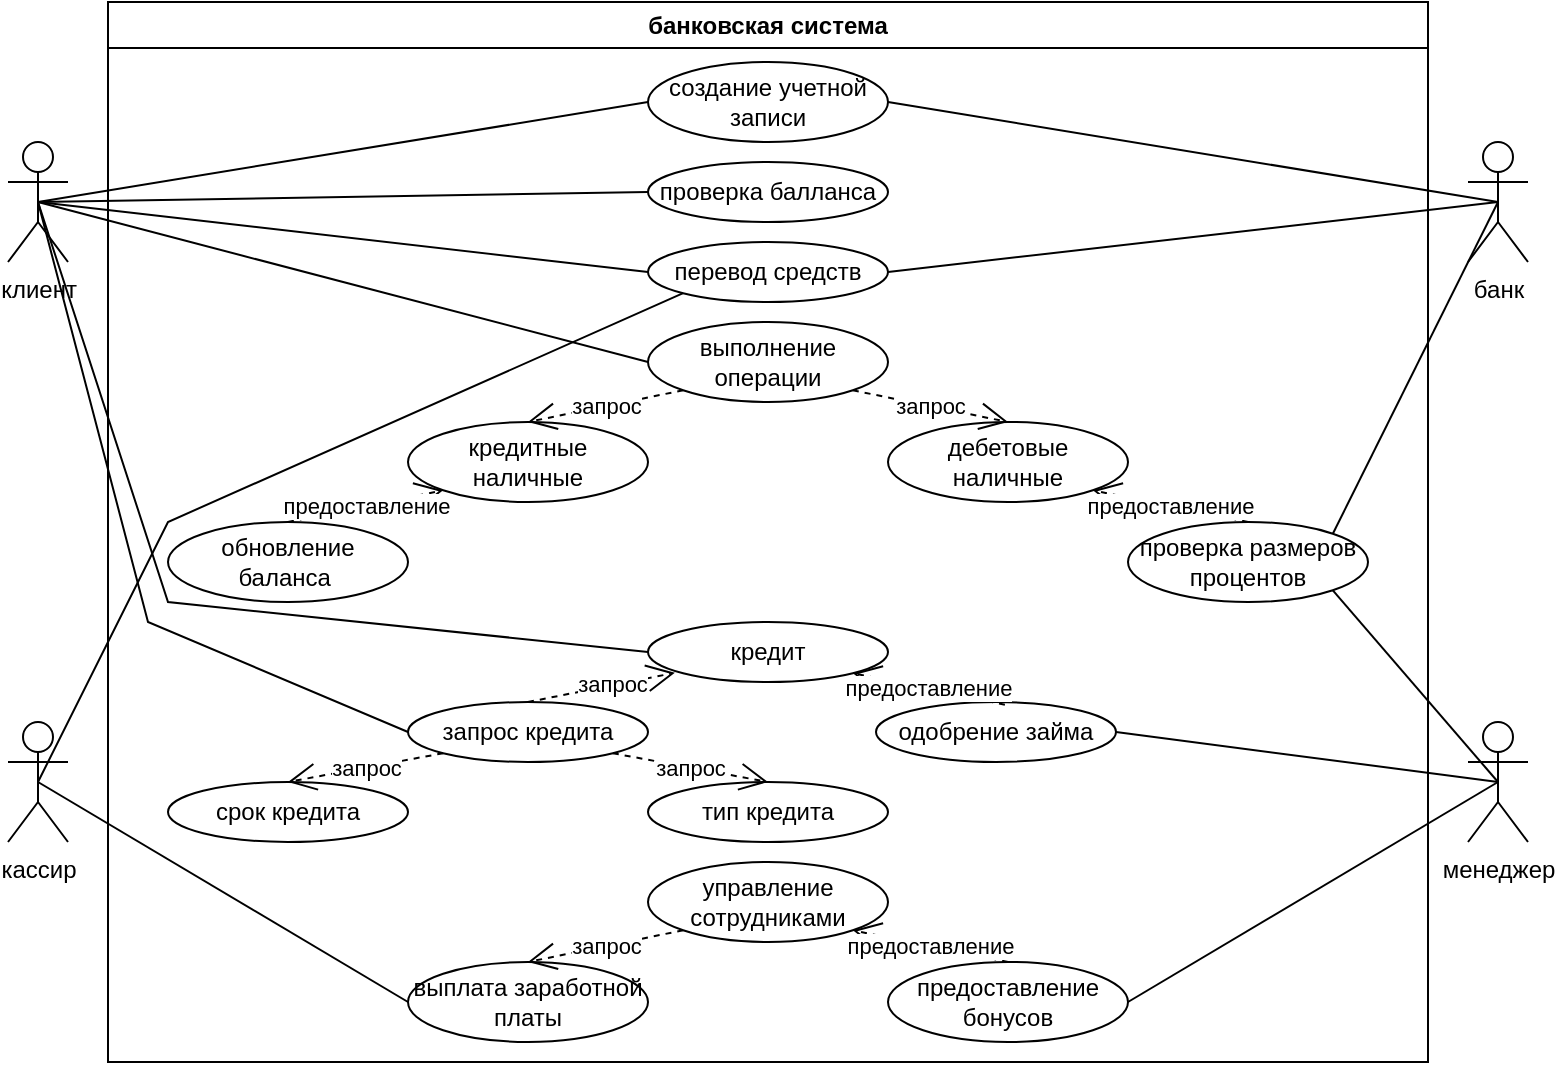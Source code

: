 <mxfile version="22.1.1" type="device">
  <diagram name="Страница — 1" id="n8tWTawNqiRM7endBezZ">
    <mxGraphModel dx="1242" dy="575" grid="1" gridSize="10" guides="1" tooltips="1" connect="1" arrows="1" fold="1" page="1" pageScale="1" pageWidth="827" pageHeight="1169" math="0" shadow="0">
      <root>
        <mxCell id="0" />
        <mxCell id="1" parent="0" />
        <mxCell id="VvfuFxxKgRvNf8s8c5tq-1" value="клиент" style="shape=umlActor;verticalLabelPosition=bottom;verticalAlign=top;html=1;" vertex="1" parent="1">
          <mxGeometry x="40" y="80" width="30" height="60" as="geometry" />
        </mxCell>
        <mxCell id="VvfuFxxKgRvNf8s8c5tq-2" value="банк" style="shape=umlActor;verticalLabelPosition=bottom;verticalAlign=top;html=1;" vertex="1" parent="1">
          <mxGeometry x="770" y="80" width="30" height="60" as="geometry" />
        </mxCell>
        <mxCell id="VvfuFxxKgRvNf8s8c5tq-3" value="кассир" style="shape=umlActor;verticalLabelPosition=bottom;verticalAlign=top;html=1;" vertex="1" parent="1">
          <mxGeometry x="40" y="370" width="30" height="60" as="geometry" />
        </mxCell>
        <mxCell id="VvfuFxxKgRvNf8s8c5tq-4" value="менеджер" style="shape=umlActor;verticalLabelPosition=bottom;verticalAlign=top;html=1;" vertex="1" parent="1">
          <mxGeometry x="770" y="370" width="30" height="60" as="geometry" />
        </mxCell>
        <mxCell id="VvfuFxxKgRvNf8s8c5tq-5" value="банковская система" style="swimlane;whiteSpace=wrap;html=1;" vertex="1" parent="1">
          <mxGeometry x="90" y="10" width="660" height="530" as="geometry" />
        </mxCell>
        <mxCell id="VvfuFxxKgRvNf8s8c5tq-9" value="создание учетной записи" style="ellipse;whiteSpace=wrap;html=1;" vertex="1" parent="VvfuFxxKgRvNf8s8c5tq-5">
          <mxGeometry x="270" y="30" width="120" height="40" as="geometry" />
        </mxCell>
        <mxCell id="VvfuFxxKgRvNf8s8c5tq-12" value="проверка балланса" style="ellipse;whiteSpace=wrap;html=1;" vertex="1" parent="VvfuFxxKgRvNf8s8c5tq-5">
          <mxGeometry x="270" y="80" width="120" height="30" as="geometry" />
        </mxCell>
        <mxCell id="VvfuFxxKgRvNf8s8c5tq-14" value="перевод средств" style="ellipse;whiteSpace=wrap;html=1;" vertex="1" parent="VvfuFxxKgRvNf8s8c5tq-5">
          <mxGeometry x="270" y="120" width="120" height="30" as="geometry" />
        </mxCell>
        <mxCell id="VvfuFxxKgRvNf8s8c5tq-18" value="выполнение операции" style="ellipse;whiteSpace=wrap;html=1;" vertex="1" parent="VvfuFxxKgRvNf8s8c5tq-5">
          <mxGeometry x="270" y="160" width="120" height="40" as="geometry" />
        </mxCell>
        <mxCell id="VvfuFxxKgRvNf8s8c5tq-20" value="кредитные&lt;br&gt;наличные" style="ellipse;whiteSpace=wrap;html=1;" vertex="1" parent="VvfuFxxKgRvNf8s8c5tq-5">
          <mxGeometry x="150" y="210" width="120" height="40" as="geometry" />
        </mxCell>
        <mxCell id="VvfuFxxKgRvNf8s8c5tq-21" value="дебетовые наличные" style="ellipse;whiteSpace=wrap;html=1;" vertex="1" parent="VvfuFxxKgRvNf8s8c5tq-5">
          <mxGeometry x="390" y="210" width="120" height="40" as="geometry" />
        </mxCell>
        <mxCell id="VvfuFxxKgRvNf8s8c5tq-22" value="запрос" style="endArrow=open;endSize=12;dashed=1;html=1;rounded=0;exitX=0;exitY=1;exitDx=0;exitDy=0;entryX=0.5;entryY=0;entryDx=0;entryDy=0;" edge="1" parent="VvfuFxxKgRvNf8s8c5tq-5" source="VvfuFxxKgRvNf8s8c5tq-18" target="VvfuFxxKgRvNf8s8c5tq-20">
          <mxGeometry width="160" relative="1" as="geometry">
            <mxPoint x="240" y="220" as="sourcePoint" />
            <mxPoint x="400" y="220" as="targetPoint" />
          </mxGeometry>
        </mxCell>
        <mxCell id="VvfuFxxKgRvNf8s8c5tq-23" value="запрос" style="endArrow=open;endSize=12;dashed=1;html=1;rounded=0;exitX=1;exitY=1;exitDx=0;exitDy=0;entryX=0.5;entryY=0;entryDx=0;entryDy=0;" edge="1" parent="VvfuFxxKgRvNf8s8c5tq-5" source="VvfuFxxKgRvNf8s8c5tq-18" target="VvfuFxxKgRvNf8s8c5tq-21">
          <mxGeometry width="160" relative="1" as="geometry">
            <mxPoint x="240" y="220" as="sourcePoint" />
            <mxPoint x="400" y="220" as="targetPoint" />
          </mxGeometry>
        </mxCell>
        <mxCell id="VvfuFxxKgRvNf8s8c5tq-24" value="проверка размеров процентов" style="ellipse;whiteSpace=wrap;html=1;" vertex="1" parent="VvfuFxxKgRvNf8s8c5tq-5">
          <mxGeometry x="510" y="260" width="120" height="40" as="geometry" />
        </mxCell>
        <mxCell id="VvfuFxxKgRvNf8s8c5tq-25" value="предоставление" style="endArrow=open;endSize=12;dashed=1;html=1;rounded=0;entryX=1;entryY=1;entryDx=0;entryDy=0;exitX=0.5;exitY=0;exitDx=0;exitDy=0;" edge="1" parent="VvfuFxxKgRvNf8s8c5tq-5" source="VvfuFxxKgRvNf8s8c5tq-24" target="VvfuFxxKgRvNf8s8c5tq-21">
          <mxGeometry width="160" relative="1" as="geometry">
            <mxPoint x="380" y="310" as="sourcePoint" />
            <mxPoint x="540" y="310" as="targetPoint" />
          </mxGeometry>
        </mxCell>
        <mxCell id="VvfuFxxKgRvNf8s8c5tq-26" value="обновление баланса&amp;nbsp;" style="ellipse;whiteSpace=wrap;html=1;" vertex="1" parent="VvfuFxxKgRvNf8s8c5tq-5">
          <mxGeometry x="30" y="260" width="120" height="40" as="geometry" />
        </mxCell>
        <mxCell id="VvfuFxxKgRvNf8s8c5tq-28" value="предоставление" style="endArrow=open;endSize=12;dashed=1;html=1;rounded=0;exitX=0.5;exitY=0;exitDx=0;exitDy=0;entryX=0;entryY=1;entryDx=0;entryDy=0;" edge="1" parent="VvfuFxxKgRvNf8s8c5tq-5" source="VvfuFxxKgRvNf8s8c5tq-26" target="VvfuFxxKgRvNf8s8c5tq-20">
          <mxGeometry width="160" relative="1" as="geometry">
            <mxPoint x="240" y="220" as="sourcePoint" />
            <mxPoint x="400" y="220" as="targetPoint" />
          </mxGeometry>
        </mxCell>
        <mxCell id="VvfuFxxKgRvNf8s8c5tq-32" value="кредит" style="ellipse;whiteSpace=wrap;html=1;" vertex="1" parent="VvfuFxxKgRvNf8s8c5tq-5">
          <mxGeometry x="270" y="310" width="120" height="30" as="geometry" />
        </mxCell>
        <mxCell id="VvfuFxxKgRvNf8s8c5tq-34" value="запрос кредита" style="ellipse;whiteSpace=wrap;html=1;" vertex="1" parent="VvfuFxxKgRvNf8s8c5tq-5">
          <mxGeometry x="150" y="350" width="120" height="30" as="geometry" />
        </mxCell>
        <mxCell id="VvfuFxxKgRvNf8s8c5tq-35" value="одобрение займа" style="ellipse;whiteSpace=wrap;html=1;" vertex="1" parent="VvfuFxxKgRvNf8s8c5tq-5">
          <mxGeometry x="384" y="350" width="120" height="30" as="geometry" />
        </mxCell>
        <mxCell id="VvfuFxxKgRvNf8s8c5tq-38" value="предоставление" style="endArrow=open;endSize=12;dashed=1;html=1;rounded=0;exitX=0.537;exitY=0.047;exitDx=0;exitDy=0;exitPerimeter=0;entryX=1;entryY=1;entryDx=0;entryDy=0;" edge="1" parent="VvfuFxxKgRvNf8s8c5tq-5" source="VvfuFxxKgRvNf8s8c5tq-35" target="VvfuFxxKgRvNf8s8c5tq-32">
          <mxGeometry width="160" relative="1" as="geometry">
            <mxPoint x="250" y="340" as="sourcePoint" />
            <mxPoint x="410" y="340" as="targetPoint" />
          </mxGeometry>
        </mxCell>
        <mxCell id="VvfuFxxKgRvNf8s8c5tq-40" value="" style="endArrow=open;endSize=12;dashed=1;html=1;rounded=0;exitX=0.5;exitY=0;exitDx=0;exitDy=0;entryX=0.112;entryY=0.847;entryDx=0;entryDy=0;entryPerimeter=0;" edge="1" parent="VvfuFxxKgRvNf8s8c5tq-5" source="VvfuFxxKgRvNf8s8c5tq-34" target="VvfuFxxKgRvNf8s8c5tq-32">
          <mxGeometry width="160" relative="1" as="geometry">
            <mxPoint x="310" y="440" as="sourcePoint" />
            <mxPoint x="340" y="390" as="targetPoint" />
          </mxGeometry>
        </mxCell>
        <mxCell id="VvfuFxxKgRvNf8s8c5tq-42" value="запрос" style="edgeLabel;html=1;align=center;verticalAlign=middle;resizable=0;points=[];" vertex="1" connectable="0" parent="VvfuFxxKgRvNf8s8c5tq-40">
          <mxGeometry x="0.145" y="1" relative="1" as="geometry">
            <mxPoint as="offset" />
          </mxGeometry>
        </mxCell>
        <mxCell id="VvfuFxxKgRvNf8s8c5tq-43" value="срок кредита" style="ellipse;whiteSpace=wrap;html=1;" vertex="1" parent="VvfuFxxKgRvNf8s8c5tq-5">
          <mxGeometry x="30" y="390" width="120" height="30" as="geometry" />
        </mxCell>
        <mxCell id="VvfuFxxKgRvNf8s8c5tq-44" value="тип кредита" style="ellipse;whiteSpace=wrap;html=1;" vertex="1" parent="VvfuFxxKgRvNf8s8c5tq-5">
          <mxGeometry x="270" y="390" width="120" height="30" as="geometry" />
        </mxCell>
        <mxCell id="VvfuFxxKgRvNf8s8c5tq-45" value="запрос" style="endArrow=open;endSize=12;dashed=1;html=1;rounded=0;exitX=0;exitY=1;exitDx=0;exitDy=0;entryX=0.5;entryY=0;entryDx=0;entryDy=0;" edge="1" parent="VvfuFxxKgRvNf8s8c5tq-5" source="VvfuFxxKgRvNf8s8c5tq-34" target="VvfuFxxKgRvNf8s8c5tq-43">
          <mxGeometry width="160" relative="1" as="geometry">
            <mxPoint x="270" y="430" as="sourcePoint" />
            <mxPoint x="430" y="430" as="targetPoint" />
          </mxGeometry>
        </mxCell>
        <mxCell id="VvfuFxxKgRvNf8s8c5tq-47" value="запрос" style="endArrow=open;endSize=12;dashed=1;html=1;rounded=0;exitX=1;exitY=1;exitDx=0;exitDy=0;entryX=0.5;entryY=0;entryDx=0;entryDy=0;" edge="1" parent="VvfuFxxKgRvNf8s8c5tq-5" source="VvfuFxxKgRvNf8s8c5tq-34" target="VvfuFxxKgRvNf8s8c5tq-44">
          <mxGeometry width="160" relative="1" as="geometry">
            <mxPoint x="270" y="430" as="sourcePoint" />
            <mxPoint x="430" y="430" as="targetPoint" />
          </mxGeometry>
        </mxCell>
        <mxCell id="VvfuFxxKgRvNf8s8c5tq-48" value="управление сотрудниками" style="ellipse;whiteSpace=wrap;html=1;" vertex="1" parent="VvfuFxxKgRvNf8s8c5tq-5">
          <mxGeometry x="270" y="430" width="120" height="40" as="geometry" />
        </mxCell>
        <mxCell id="VvfuFxxKgRvNf8s8c5tq-49" value="предоставление бонусов" style="ellipse;whiteSpace=wrap;html=1;" vertex="1" parent="VvfuFxxKgRvNf8s8c5tq-5">
          <mxGeometry x="390" y="480" width="120" height="40" as="geometry" />
        </mxCell>
        <mxCell id="VvfuFxxKgRvNf8s8c5tq-50" value="предоставление" style="endArrow=open;endSize=12;dashed=1;html=1;rounded=0;exitX=0.5;exitY=0;exitDx=0;exitDy=0;entryX=1;entryY=1;entryDx=0;entryDy=0;" edge="1" parent="VvfuFxxKgRvNf8s8c5tq-5" source="VvfuFxxKgRvNf8s8c5tq-49" target="VvfuFxxKgRvNf8s8c5tq-48">
          <mxGeometry width="160" relative="1" as="geometry">
            <mxPoint x="300" y="440" as="sourcePoint" />
            <mxPoint x="460" y="440" as="targetPoint" />
          </mxGeometry>
        </mxCell>
        <mxCell id="VvfuFxxKgRvNf8s8c5tq-51" value="выплата заработной платы" style="ellipse;whiteSpace=wrap;html=1;" vertex="1" parent="VvfuFxxKgRvNf8s8c5tq-5">
          <mxGeometry x="150" y="480" width="120" height="40" as="geometry" />
        </mxCell>
        <mxCell id="VvfuFxxKgRvNf8s8c5tq-52" value="запрос" style="endArrow=open;endSize=12;dashed=1;html=1;rounded=0;exitX=0;exitY=1;exitDx=0;exitDy=0;entryX=0.5;entryY=0;entryDx=0;entryDy=0;" edge="1" parent="VvfuFxxKgRvNf8s8c5tq-5" source="VvfuFxxKgRvNf8s8c5tq-48" target="VvfuFxxKgRvNf8s8c5tq-51">
          <mxGeometry width="160" relative="1" as="geometry">
            <mxPoint x="340" y="370" as="sourcePoint" />
            <mxPoint x="500" y="370" as="targetPoint" />
          </mxGeometry>
        </mxCell>
        <mxCell id="VvfuFxxKgRvNf8s8c5tq-10" value="" style="endArrow=none;html=1;rounded=0;exitX=0.5;exitY=0.5;exitDx=0;exitDy=0;exitPerimeter=0;entryX=0;entryY=0.5;entryDx=0;entryDy=0;" edge="1" parent="1" source="VvfuFxxKgRvNf8s8c5tq-1" target="VvfuFxxKgRvNf8s8c5tq-9">
          <mxGeometry width="50" height="50" relative="1" as="geometry">
            <mxPoint x="150" y="110" as="sourcePoint" />
            <mxPoint x="200" y="60" as="targetPoint" />
          </mxGeometry>
        </mxCell>
        <mxCell id="VvfuFxxKgRvNf8s8c5tq-11" value="" style="endArrow=none;html=1;rounded=0;entryX=0.5;entryY=0.5;entryDx=0;entryDy=0;entryPerimeter=0;exitX=1;exitY=0.5;exitDx=0;exitDy=0;" edge="1" parent="1" source="VvfuFxxKgRvNf8s8c5tq-9" target="VvfuFxxKgRvNf8s8c5tq-2">
          <mxGeometry width="50" height="50" relative="1" as="geometry">
            <mxPoint x="510" y="220" as="sourcePoint" />
            <mxPoint x="560" y="170" as="targetPoint" />
          </mxGeometry>
        </mxCell>
        <mxCell id="VvfuFxxKgRvNf8s8c5tq-13" value="" style="endArrow=none;html=1;rounded=0;exitX=0.5;exitY=0.5;exitDx=0;exitDy=0;exitPerimeter=0;entryX=0;entryY=0.5;entryDx=0;entryDy=0;" edge="1" parent="1" source="VvfuFxxKgRvNf8s8c5tq-1" target="VvfuFxxKgRvNf8s8c5tq-12">
          <mxGeometry width="50" height="50" relative="1" as="geometry">
            <mxPoint x="190" y="200" as="sourcePoint" />
            <mxPoint x="240" y="150" as="targetPoint" />
          </mxGeometry>
        </mxCell>
        <mxCell id="VvfuFxxKgRvNf8s8c5tq-15" value="" style="endArrow=none;html=1;rounded=0;exitX=0.5;exitY=0.5;exitDx=0;exitDy=0;exitPerimeter=0;entryX=0;entryY=1;entryDx=0;entryDy=0;" edge="1" parent="1" source="VvfuFxxKgRvNf8s8c5tq-3" target="VvfuFxxKgRvNf8s8c5tq-14">
          <mxGeometry width="50" height="50" relative="1" as="geometry">
            <mxPoint x="390" y="250" as="sourcePoint" />
            <mxPoint x="440" y="200" as="targetPoint" />
            <Array as="points">
              <mxPoint x="120" y="270" />
            </Array>
          </mxGeometry>
        </mxCell>
        <mxCell id="VvfuFxxKgRvNf8s8c5tq-16" value="" style="endArrow=none;html=1;rounded=0;exitX=0.5;exitY=0.5;exitDx=0;exitDy=0;exitPerimeter=0;entryX=0;entryY=0.5;entryDx=0;entryDy=0;" edge="1" parent="1" source="VvfuFxxKgRvNf8s8c5tq-1" target="VvfuFxxKgRvNf8s8c5tq-14">
          <mxGeometry width="50" height="50" relative="1" as="geometry">
            <mxPoint x="130" y="250" as="sourcePoint" />
            <mxPoint x="180" y="200" as="targetPoint" />
          </mxGeometry>
        </mxCell>
        <mxCell id="VvfuFxxKgRvNf8s8c5tq-17" value="" style="endArrow=none;html=1;rounded=0;entryX=0.5;entryY=0.5;entryDx=0;entryDy=0;entryPerimeter=0;exitX=1;exitY=0.5;exitDx=0;exitDy=0;" edge="1" parent="1" source="VvfuFxxKgRvNf8s8c5tq-14" target="VvfuFxxKgRvNf8s8c5tq-2">
          <mxGeometry width="50" height="50" relative="1" as="geometry">
            <mxPoint x="390" y="250" as="sourcePoint" />
            <mxPoint x="440" y="200" as="targetPoint" />
          </mxGeometry>
        </mxCell>
        <mxCell id="VvfuFxxKgRvNf8s8c5tq-19" value="" style="endArrow=none;html=1;rounded=0;exitX=0.5;exitY=0.5;exitDx=0;exitDy=0;exitPerimeter=0;entryX=0;entryY=0.5;entryDx=0;entryDy=0;" edge="1" parent="1" source="VvfuFxxKgRvNf8s8c5tq-1" target="VvfuFxxKgRvNf8s8c5tq-18">
          <mxGeometry width="50" height="50" relative="1" as="geometry">
            <mxPoint x="390" y="250" as="sourcePoint" />
            <mxPoint x="440" y="200" as="targetPoint" />
          </mxGeometry>
        </mxCell>
        <mxCell id="VvfuFxxKgRvNf8s8c5tq-29" value="" style="endArrow=none;html=1;rounded=0;entryX=0.5;entryY=0.5;entryDx=0;entryDy=0;entryPerimeter=0;exitX=1;exitY=0;exitDx=0;exitDy=0;" edge="1" parent="1" source="VvfuFxxKgRvNf8s8c5tq-24" target="VvfuFxxKgRvNf8s8c5tq-2">
          <mxGeometry width="50" height="50" relative="1" as="geometry">
            <mxPoint x="390" y="250" as="sourcePoint" />
            <mxPoint x="440" y="200" as="targetPoint" />
          </mxGeometry>
        </mxCell>
        <mxCell id="VvfuFxxKgRvNf8s8c5tq-30" value="" style="endArrow=none;html=1;rounded=0;exitX=0.5;exitY=0.5;exitDx=0;exitDy=0;exitPerimeter=0;entryX=1;entryY=1;entryDx=0;entryDy=0;" edge="1" parent="1" source="VvfuFxxKgRvNf8s8c5tq-4" target="VvfuFxxKgRvNf8s8c5tq-24">
          <mxGeometry width="50" height="50" relative="1" as="geometry">
            <mxPoint x="390" y="250" as="sourcePoint" />
            <mxPoint x="440" y="200" as="targetPoint" />
          </mxGeometry>
        </mxCell>
        <mxCell id="VvfuFxxKgRvNf8s8c5tq-33" value="" style="endArrow=none;html=1;rounded=0;entryX=0;entryY=0.5;entryDx=0;entryDy=0;exitX=0.5;exitY=0.5;exitDx=0;exitDy=0;exitPerimeter=0;" edge="1" parent="1" source="VvfuFxxKgRvNf8s8c5tq-1" target="VvfuFxxKgRvNf8s8c5tq-32">
          <mxGeometry width="50" height="50" relative="1" as="geometry">
            <mxPoint x="60" y="110" as="sourcePoint" />
            <mxPoint x="480" y="190" as="targetPoint" />
            <Array as="points">
              <mxPoint x="120" y="310" />
            </Array>
          </mxGeometry>
        </mxCell>
        <mxCell id="VvfuFxxKgRvNf8s8c5tq-36" value="" style="endArrow=none;html=1;rounded=0;entryX=0.5;entryY=0.5;entryDx=0;entryDy=0;entryPerimeter=0;exitX=1;exitY=0.5;exitDx=0;exitDy=0;" edge="1" parent="1" source="VvfuFxxKgRvNf8s8c5tq-35" target="VvfuFxxKgRvNf8s8c5tq-4">
          <mxGeometry width="50" height="50" relative="1" as="geometry">
            <mxPoint x="430" y="270" as="sourcePoint" />
            <mxPoint x="480" y="220" as="targetPoint" />
          </mxGeometry>
        </mxCell>
        <mxCell id="VvfuFxxKgRvNf8s8c5tq-37" value="" style="endArrow=none;html=1;rounded=0;entryX=0.5;entryY=0.5;entryDx=0;entryDy=0;entryPerimeter=0;exitX=0;exitY=0.5;exitDx=0;exitDy=0;" edge="1" parent="1" source="VvfuFxxKgRvNf8s8c5tq-34" target="VvfuFxxKgRvNf8s8c5tq-1">
          <mxGeometry width="50" height="50" relative="1" as="geometry">
            <mxPoint x="430" y="340" as="sourcePoint" />
            <mxPoint x="480" y="290" as="targetPoint" />
            <Array as="points">
              <mxPoint x="110" y="320" />
            </Array>
          </mxGeometry>
        </mxCell>
        <mxCell id="VvfuFxxKgRvNf8s8c5tq-53" value="" style="endArrow=none;html=1;rounded=0;exitX=0.5;exitY=0.5;exitDx=0;exitDy=0;exitPerimeter=0;entryX=0;entryY=0.5;entryDx=0;entryDy=0;" edge="1" parent="1" source="VvfuFxxKgRvNf8s8c5tq-3" target="VvfuFxxKgRvNf8s8c5tq-51">
          <mxGeometry width="50" height="50" relative="1" as="geometry">
            <mxPoint x="450" y="510" as="sourcePoint" />
            <mxPoint x="500" y="460" as="targetPoint" />
          </mxGeometry>
        </mxCell>
        <mxCell id="VvfuFxxKgRvNf8s8c5tq-54" value="" style="endArrow=none;html=1;rounded=0;entryX=0.5;entryY=0.5;entryDx=0;entryDy=0;entryPerimeter=0;exitX=1;exitY=0.5;exitDx=0;exitDy=0;" edge="1" parent="1" source="VvfuFxxKgRvNf8s8c5tq-49" target="VvfuFxxKgRvNf8s8c5tq-4">
          <mxGeometry width="50" height="50" relative="1" as="geometry">
            <mxPoint x="380" y="490" as="sourcePoint" />
            <mxPoint x="430" y="440" as="targetPoint" />
          </mxGeometry>
        </mxCell>
      </root>
    </mxGraphModel>
  </diagram>
</mxfile>
